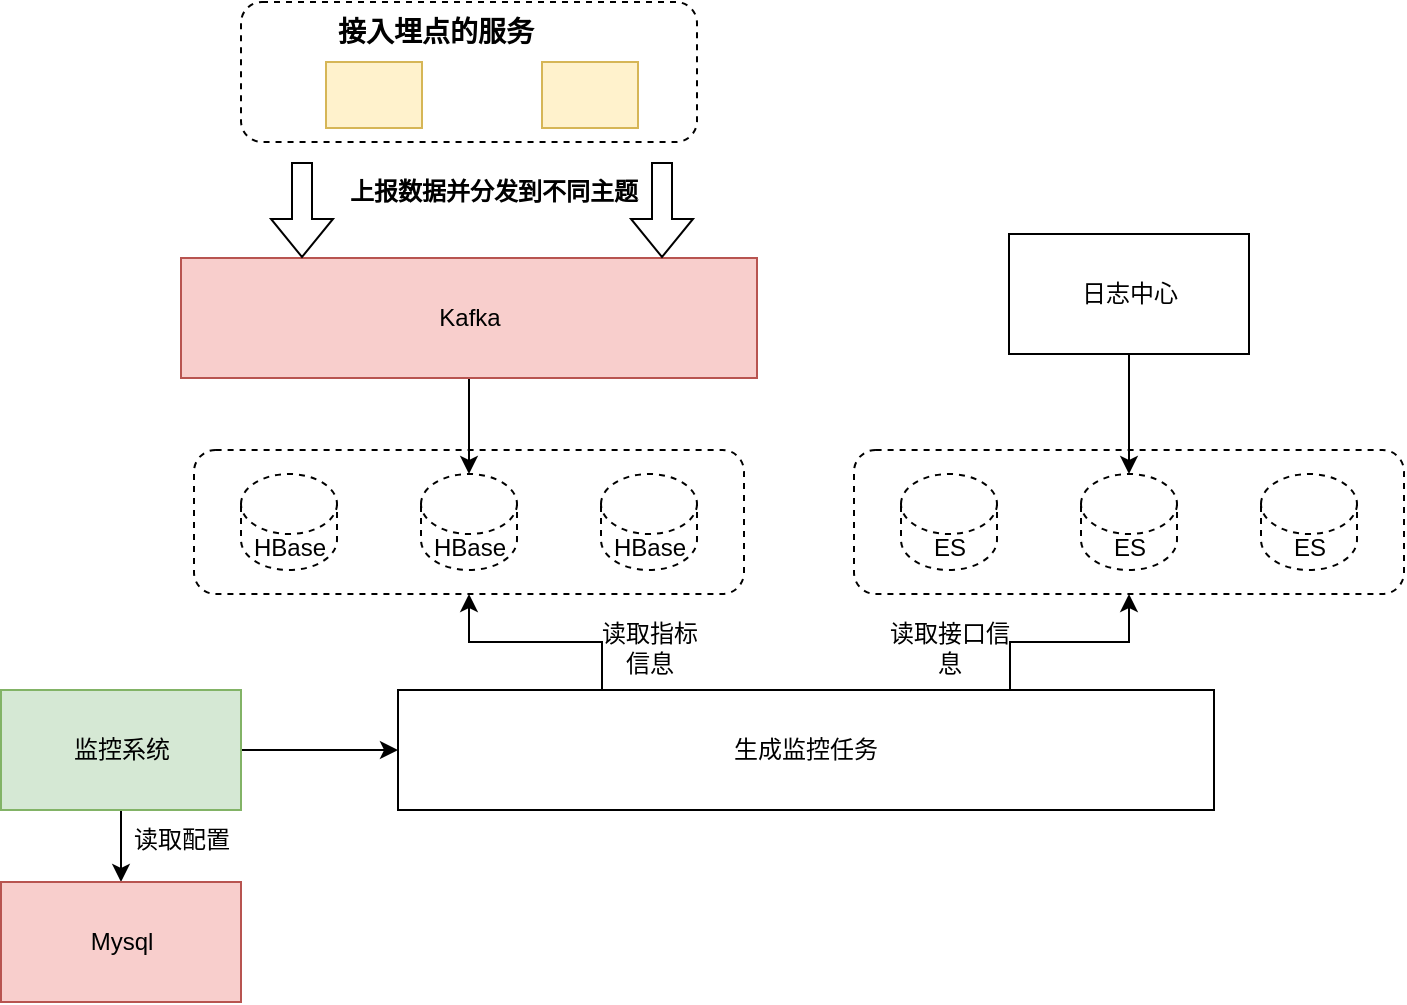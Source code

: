 <mxfile version="24.9.1">
  <diagram name="第 1 页" id="_NFSHBQwrACmKZchl0Oe">
    <mxGraphModel dx="1042" dy="565" grid="1" gridSize="12" guides="1" tooltips="1" connect="1" arrows="1" fold="1" page="1" pageScale="1" pageWidth="827" pageHeight="1169" math="0" shadow="0">
      <root>
        <mxCell id="0" />
        <mxCell id="1" parent="0" />
        <mxCell id="gj50v2t_jQo4GkbzfRTQ-39" value="" style="rounded=1;whiteSpace=wrap;html=1;dashed=1;" vertex="1" parent="1">
          <mxGeometry x="480" y="264" width="275" height="72" as="geometry" />
        </mxCell>
        <mxCell id="gj50v2t_jQo4GkbzfRTQ-14" value="" style="rounded=1;whiteSpace=wrap;html=1;dashed=1;" vertex="1" parent="1">
          <mxGeometry x="150" y="264" width="275" height="72" as="geometry" />
        </mxCell>
        <mxCell id="gj50v2t_jQo4GkbzfRTQ-1" value="" style="rounded=1;whiteSpace=wrap;html=1;dashed=1;" vertex="1" parent="1">
          <mxGeometry x="173.5" y="40" width="228" height="70" as="geometry" />
        </mxCell>
        <mxCell id="gj50v2t_jQo4GkbzfRTQ-2" value="&lt;b&gt;&lt;font style=&quot;font-size: 14px;&quot;&gt;接入埋点的服务&lt;/font&gt;&lt;/b&gt;" style="text;html=1;align=center;verticalAlign=middle;whiteSpace=wrap;rounded=0;" vertex="1" parent="1">
          <mxGeometry x="216" y="40" width="110" height="30" as="geometry" />
        </mxCell>
        <mxCell id="gj50v2t_jQo4GkbzfRTQ-3" value="" style="rounded=0;whiteSpace=wrap;html=1;fillColor=#fff2cc;strokeColor=#d6b656;" vertex="1" parent="1">
          <mxGeometry x="216" y="70" width="48" height="33" as="geometry" />
        </mxCell>
        <mxCell id="gj50v2t_jQo4GkbzfRTQ-4" value="" style="rounded=0;whiteSpace=wrap;html=1;fillColor=#fff2cc;strokeColor=#d6b656;" vertex="1" parent="1">
          <mxGeometry x="324" y="70" width="48" height="33" as="geometry" />
        </mxCell>
        <mxCell id="gj50v2t_jQo4GkbzfRTQ-27" value="" style="edgeStyle=orthogonalEdgeStyle;rounded=0;orthogonalLoop=1;jettySize=auto;html=1;" edge="1" parent="1" source="gj50v2t_jQo4GkbzfRTQ-7" target="gj50v2t_jQo4GkbzfRTQ-16">
          <mxGeometry relative="1" as="geometry" />
        </mxCell>
        <mxCell id="gj50v2t_jQo4GkbzfRTQ-7" value="Kafka" style="rounded=0;whiteSpace=wrap;html=1;fillColor=#f8cecc;strokeColor=#b85450;" vertex="1" parent="1">
          <mxGeometry x="143.5" y="168" width="288" height="60" as="geometry" />
        </mxCell>
        <mxCell id="gj50v2t_jQo4GkbzfRTQ-8" value="" style="shape=flexArrow;endArrow=classic;html=1;rounded=0;" edge="1" parent="1">
          <mxGeometry width="50" height="50" relative="1" as="geometry">
            <mxPoint x="204" y="120" as="sourcePoint" />
            <mxPoint x="204" y="168" as="targetPoint" />
          </mxGeometry>
        </mxCell>
        <mxCell id="gj50v2t_jQo4GkbzfRTQ-9" value="" style="shape=flexArrow;endArrow=classic;html=1;rounded=0;" edge="1" parent="1">
          <mxGeometry width="50" height="50" relative="1" as="geometry">
            <mxPoint x="384" y="120" as="sourcePoint" />
            <mxPoint x="384" y="168" as="targetPoint" />
          </mxGeometry>
        </mxCell>
        <mxCell id="gj50v2t_jQo4GkbzfRTQ-12" value="&lt;b&gt;上报数据并分发到不同主题&lt;/b&gt;" style="text;html=1;align=center;verticalAlign=middle;whiteSpace=wrap;rounded=0;" vertex="1" parent="1">
          <mxGeometry x="216" y="120" width="168" height="30" as="geometry" />
        </mxCell>
        <mxCell id="gj50v2t_jQo4GkbzfRTQ-15" value="HBase" style="shape=cylinder3;whiteSpace=wrap;html=1;boundedLbl=1;backgroundOutline=1;size=15;dashed=1;" vertex="1" parent="1">
          <mxGeometry x="173.5" y="276" width="48" height="48" as="geometry" />
        </mxCell>
        <mxCell id="gj50v2t_jQo4GkbzfRTQ-16" value="HBase" style="shape=cylinder3;whiteSpace=wrap;html=1;boundedLbl=1;backgroundOutline=1;size=15;dashed=1;" vertex="1" parent="1">
          <mxGeometry x="263.5" y="276" width="48" height="48" as="geometry" />
        </mxCell>
        <mxCell id="gj50v2t_jQo4GkbzfRTQ-17" value="HBase" style="shape=cylinder3;whiteSpace=wrap;html=1;boundedLbl=1;backgroundOutline=1;size=15;dashed=1;" vertex="1" parent="1">
          <mxGeometry x="353.5" y="276" width="48" height="48" as="geometry" />
        </mxCell>
        <mxCell id="gj50v2t_jQo4GkbzfRTQ-32" value="" style="edgeStyle=orthogonalEdgeStyle;rounded=0;orthogonalLoop=1;jettySize=auto;html=1;" edge="1" parent="1" source="gj50v2t_jQo4GkbzfRTQ-29" target="gj50v2t_jQo4GkbzfRTQ-31">
          <mxGeometry relative="1" as="geometry" />
        </mxCell>
        <mxCell id="gj50v2t_jQo4GkbzfRTQ-37" value="" style="edgeStyle=orthogonalEdgeStyle;rounded=0;orthogonalLoop=1;jettySize=auto;html=1;" edge="1" parent="1" source="gj50v2t_jQo4GkbzfRTQ-29" target="gj50v2t_jQo4GkbzfRTQ-36">
          <mxGeometry relative="1" as="geometry" />
        </mxCell>
        <mxCell id="gj50v2t_jQo4GkbzfRTQ-29" value="监控系统" style="rounded=0;whiteSpace=wrap;html=1;fillColor=#d5e8d4;strokeColor=#82b366;" vertex="1" parent="1">
          <mxGeometry x="53.5" y="384" width="120" height="60" as="geometry" />
        </mxCell>
        <mxCell id="gj50v2t_jQo4GkbzfRTQ-31" value="Mysql" style="rounded=0;whiteSpace=wrap;html=1;fillColor=#f8cecc;strokeColor=#b85450;" vertex="1" parent="1">
          <mxGeometry x="53.5" y="480" width="120" height="60" as="geometry" />
        </mxCell>
        <mxCell id="gj50v2t_jQo4GkbzfRTQ-35" value="读取配置" style="text;html=1;align=center;verticalAlign=middle;whiteSpace=wrap;rounded=0;" vertex="1" parent="1">
          <mxGeometry x="114" y="444" width="60" height="30" as="geometry" />
        </mxCell>
        <mxCell id="gj50v2t_jQo4GkbzfRTQ-44" style="edgeStyle=orthogonalEdgeStyle;rounded=0;orthogonalLoop=1;jettySize=auto;html=1;exitX=0.25;exitY=0;exitDx=0;exitDy=0;entryX=0.5;entryY=1;entryDx=0;entryDy=0;" edge="1" parent="1" source="gj50v2t_jQo4GkbzfRTQ-36" target="gj50v2t_jQo4GkbzfRTQ-14">
          <mxGeometry relative="1" as="geometry" />
        </mxCell>
        <mxCell id="gj50v2t_jQo4GkbzfRTQ-45" style="edgeStyle=orthogonalEdgeStyle;rounded=0;orthogonalLoop=1;jettySize=auto;html=1;exitX=0.75;exitY=0;exitDx=0;exitDy=0;entryX=0.5;entryY=1;entryDx=0;entryDy=0;" edge="1" parent="1" source="gj50v2t_jQo4GkbzfRTQ-36" target="gj50v2t_jQo4GkbzfRTQ-39">
          <mxGeometry relative="1" as="geometry" />
        </mxCell>
        <mxCell id="gj50v2t_jQo4GkbzfRTQ-36" value="生成监控任务" style="rounded=0;whiteSpace=wrap;html=1;" vertex="1" parent="1">
          <mxGeometry x="252" y="384" width="408" height="60" as="geometry" />
        </mxCell>
        <mxCell id="gj50v2t_jQo4GkbzfRTQ-43" value="" style="edgeStyle=orthogonalEdgeStyle;rounded=0;orthogonalLoop=1;jettySize=auto;html=1;" edge="1" parent="1" source="gj50v2t_jQo4GkbzfRTQ-38" target="gj50v2t_jQo4GkbzfRTQ-41">
          <mxGeometry relative="1" as="geometry" />
        </mxCell>
        <mxCell id="gj50v2t_jQo4GkbzfRTQ-38" value="日志中心" style="rounded=0;whiteSpace=wrap;html=1;" vertex="1" parent="1">
          <mxGeometry x="557.5" y="156" width="120" height="60" as="geometry" />
        </mxCell>
        <mxCell id="gj50v2t_jQo4GkbzfRTQ-40" value="ES" style="shape=cylinder3;whiteSpace=wrap;html=1;boundedLbl=1;backgroundOutline=1;size=15;dashed=1;" vertex="1" parent="1">
          <mxGeometry x="503.5" y="276" width="48" height="48" as="geometry" />
        </mxCell>
        <mxCell id="gj50v2t_jQo4GkbzfRTQ-41" value="ES" style="shape=cylinder3;whiteSpace=wrap;html=1;boundedLbl=1;backgroundOutline=1;size=15;dashed=1;" vertex="1" parent="1">
          <mxGeometry x="593.5" y="276" width="48" height="48" as="geometry" />
        </mxCell>
        <mxCell id="gj50v2t_jQo4GkbzfRTQ-42" value="ES" style="shape=cylinder3;whiteSpace=wrap;html=1;boundedLbl=1;backgroundOutline=1;size=15;dashed=1;" vertex="1" parent="1">
          <mxGeometry x="683.5" y="276" width="48" height="48" as="geometry" />
        </mxCell>
        <mxCell id="gj50v2t_jQo4GkbzfRTQ-46" value="读取指标信息" style="text;html=1;align=center;verticalAlign=middle;whiteSpace=wrap;rounded=0;" vertex="1" parent="1">
          <mxGeometry x="347.5" y="348" width="60" height="30" as="geometry" />
        </mxCell>
        <mxCell id="gj50v2t_jQo4GkbzfRTQ-47" value="读取接口信息" style="text;html=1;align=center;verticalAlign=middle;whiteSpace=wrap;rounded=0;" vertex="1" parent="1">
          <mxGeometry x="491.5" y="348" width="72" height="30" as="geometry" />
        </mxCell>
      </root>
    </mxGraphModel>
  </diagram>
</mxfile>

